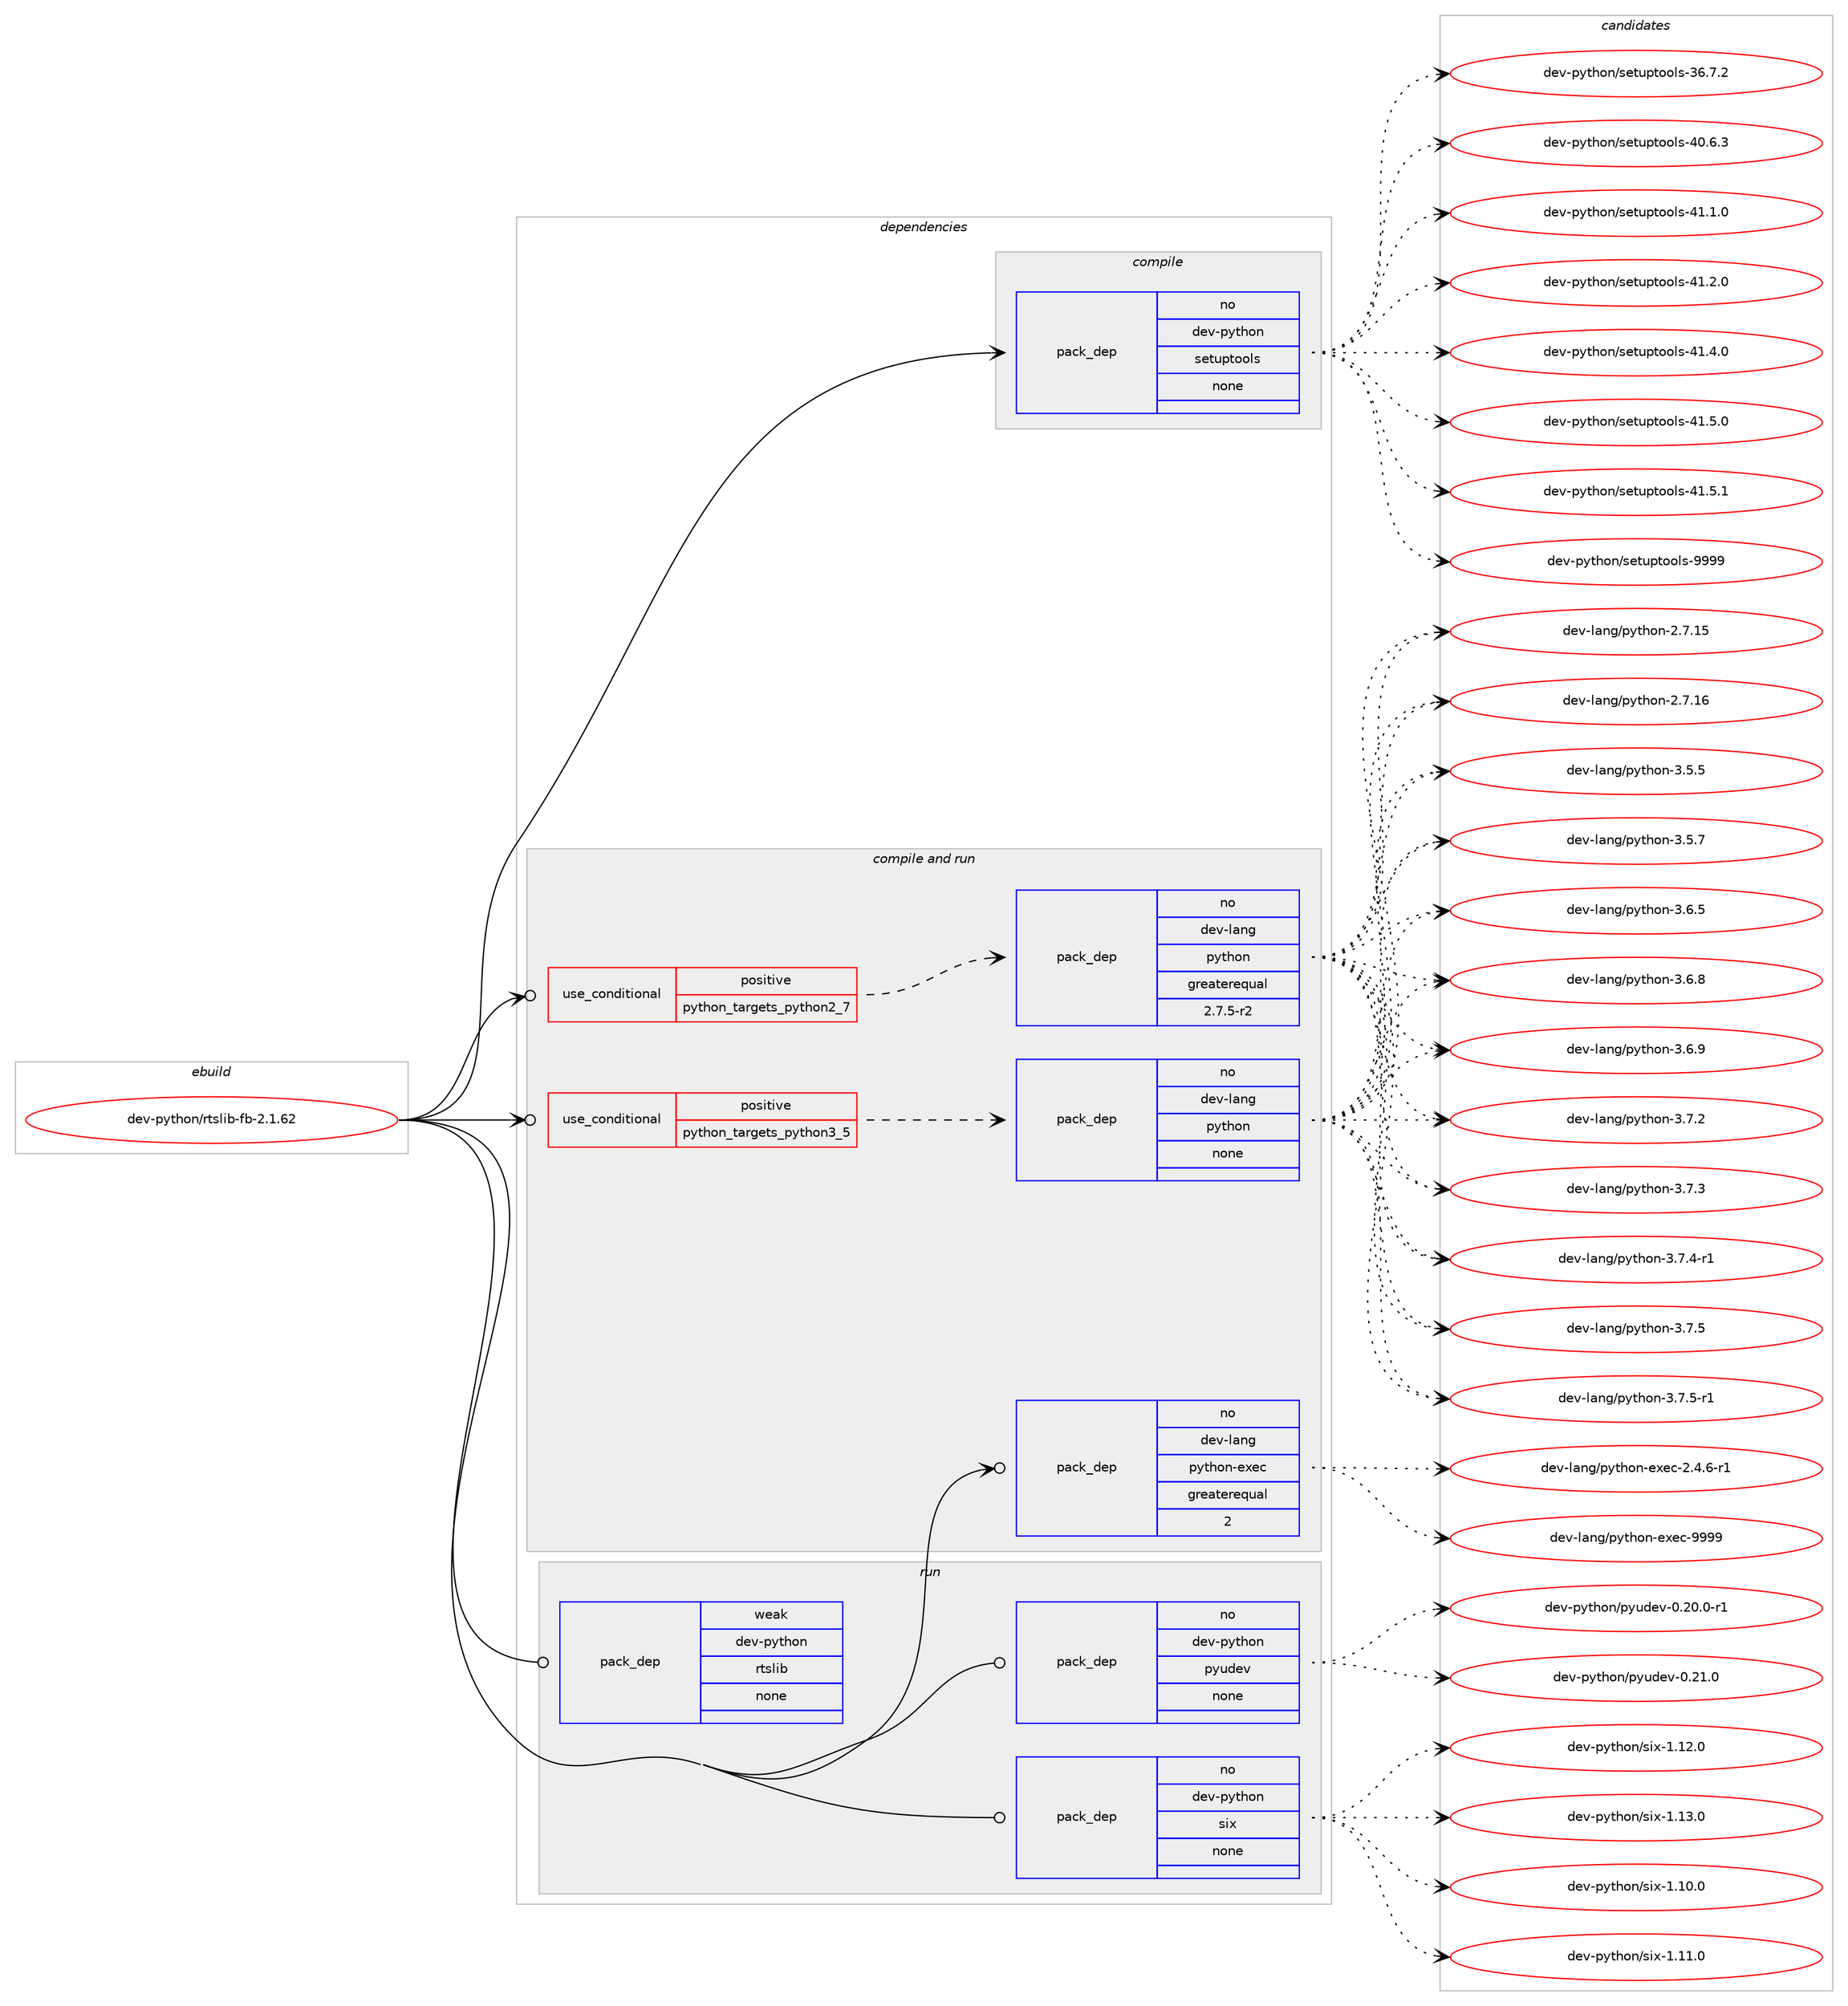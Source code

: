 digraph prolog {

# *************
# Graph options
# *************

newrank=true;
concentrate=true;
compound=true;
graph [rankdir=LR,fontname=Helvetica,fontsize=10,ranksep=1.5];#, ranksep=2.5, nodesep=0.2];
edge  [arrowhead=vee];
node  [fontname=Helvetica,fontsize=10];

# **********
# The ebuild
# **********

subgraph cluster_leftcol {
color=gray;
rank=same;
label=<<i>ebuild</i>>;
id [label="dev-python/rtslib-fb-2.1.62", color=red, width=4, href="../dev-python/rtslib-fb-2.1.62.svg"];
}

# ****************
# The dependencies
# ****************

subgraph cluster_midcol {
color=gray;
label=<<i>dependencies</i>>;
subgraph cluster_compile {
fillcolor="#eeeeee";
style=filled;
label=<<i>compile</i>>;
subgraph pack475249 {
dependency636068 [label=<<TABLE BORDER="0" CELLBORDER="1" CELLSPACING="0" CELLPADDING="4" WIDTH="220"><TR><TD ROWSPAN="6" CELLPADDING="30">pack_dep</TD></TR><TR><TD WIDTH="110">no</TD></TR><TR><TD>dev-python</TD></TR><TR><TD>setuptools</TD></TR><TR><TD>none</TD></TR><TR><TD></TD></TR></TABLE>>, shape=none, color=blue];
}
id:e -> dependency636068:w [weight=20,style="solid",arrowhead="vee"];
}
subgraph cluster_compileandrun {
fillcolor="#eeeeee";
style=filled;
label=<<i>compile and run</i>>;
subgraph cond148938 {
dependency636069 [label=<<TABLE BORDER="0" CELLBORDER="1" CELLSPACING="0" CELLPADDING="4"><TR><TD ROWSPAN="3" CELLPADDING="10">use_conditional</TD></TR><TR><TD>positive</TD></TR><TR><TD>python_targets_python2_7</TD></TR></TABLE>>, shape=none, color=red];
subgraph pack475250 {
dependency636070 [label=<<TABLE BORDER="0" CELLBORDER="1" CELLSPACING="0" CELLPADDING="4" WIDTH="220"><TR><TD ROWSPAN="6" CELLPADDING="30">pack_dep</TD></TR><TR><TD WIDTH="110">no</TD></TR><TR><TD>dev-lang</TD></TR><TR><TD>python</TD></TR><TR><TD>greaterequal</TD></TR><TR><TD>2.7.5-r2</TD></TR></TABLE>>, shape=none, color=blue];
}
dependency636069:e -> dependency636070:w [weight=20,style="dashed",arrowhead="vee"];
}
id:e -> dependency636069:w [weight=20,style="solid",arrowhead="odotvee"];
subgraph cond148939 {
dependency636071 [label=<<TABLE BORDER="0" CELLBORDER="1" CELLSPACING="0" CELLPADDING="4"><TR><TD ROWSPAN="3" CELLPADDING="10">use_conditional</TD></TR><TR><TD>positive</TD></TR><TR><TD>python_targets_python3_5</TD></TR></TABLE>>, shape=none, color=red];
subgraph pack475251 {
dependency636072 [label=<<TABLE BORDER="0" CELLBORDER="1" CELLSPACING="0" CELLPADDING="4" WIDTH="220"><TR><TD ROWSPAN="6" CELLPADDING="30">pack_dep</TD></TR><TR><TD WIDTH="110">no</TD></TR><TR><TD>dev-lang</TD></TR><TR><TD>python</TD></TR><TR><TD>none</TD></TR><TR><TD></TD></TR></TABLE>>, shape=none, color=blue];
}
dependency636071:e -> dependency636072:w [weight=20,style="dashed",arrowhead="vee"];
}
id:e -> dependency636071:w [weight=20,style="solid",arrowhead="odotvee"];
subgraph pack475252 {
dependency636073 [label=<<TABLE BORDER="0" CELLBORDER="1" CELLSPACING="0" CELLPADDING="4" WIDTH="220"><TR><TD ROWSPAN="6" CELLPADDING="30">pack_dep</TD></TR><TR><TD WIDTH="110">no</TD></TR><TR><TD>dev-lang</TD></TR><TR><TD>python-exec</TD></TR><TR><TD>greaterequal</TD></TR><TR><TD>2</TD></TR></TABLE>>, shape=none, color=blue];
}
id:e -> dependency636073:w [weight=20,style="solid",arrowhead="odotvee"];
}
subgraph cluster_run {
fillcolor="#eeeeee";
style=filled;
label=<<i>run</i>>;
subgraph pack475253 {
dependency636074 [label=<<TABLE BORDER="0" CELLBORDER="1" CELLSPACING="0" CELLPADDING="4" WIDTH="220"><TR><TD ROWSPAN="6" CELLPADDING="30">pack_dep</TD></TR><TR><TD WIDTH="110">no</TD></TR><TR><TD>dev-python</TD></TR><TR><TD>pyudev</TD></TR><TR><TD>none</TD></TR><TR><TD></TD></TR></TABLE>>, shape=none, color=blue];
}
id:e -> dependency636074:w [weight=20,style="solid",arrowhead="odot"];
subgraph pack475254 {
dependency636075 [label=<<TABLE BORDER="0" CELLBORDER="1" CELLSPACING="0" CELLPADDING="4" WIDTH="220"><TR><TD ROWSPAN="6" CELLPADDING="30">pack_dep</TD></TR><TR><TD WIDTH="110">no</TD></TR><TR><TD>dev-python</TD></TR><TR><TD>six</TD></TR><TR><TD>none</TD></TR><TR><TD></TD></TR></TABLE>>, shape=none, color=blue];
}
id:e -> dependency636075:w [weight=20,style="solid",arrowhead="odot"];
subgraph pack475255 {
dependency636076 [label=<<TABLE BORDER="0" CELLBORDER="1" CELLSPACING="0" CELLPADDING="4" WIDTH="220"><TR><TD ROWSPAN="6" CELLPADDING="30">pack_dep</TD></TR><TR><TD WIDTH="110">weak</TD></TR><TR><TD>dev-python</TD></TR><TR><TD>rtslib</TD></TR><TR><TD>none</TD></TR><TR><TD></TD></TR></TABLE>>, shape=none, color=blue];
}
id:e -> dependency636076:w [weight=20,style="solid",arrowhead="odot"];
}
}

# **************
# The candidates
# **************

subgraph cluster_choices {
rank=same;
color=gray;
label=<<i>candidates</i>>;

subgraph choice475249 {
color=black;
nodesep=1;
choice100101118451121211161041111104711510111611711211611111110811545515446554650 [label="dev-python/setuptools-36.7.2", color=red, width=4,href="../dev-python/setuptools-36.7.2.svg"];
choice100101118451121211161041111104711510111611711211611111110811545524846544651 [label="dev-python/setuptools-40.6.3", color=red, width=4,href="../dev-python/setuptools-40.6.3.svg"];
choice100101118451121211161041111104711510111611711211611111110811545524946494648 [label="dev-python/setuptools-41.1.0", color=red, width=4,href="../dev-python/setuptools-41.1.0.svg"];
choice100101118451121211161041111104711510111611711211611111110811545524946504648 [label="dev-python/setuptools-41.2.0", color=red, width=4,href="../dev-python/setuptools-41.2.0.svg"];
choice100101118451121211161041111104711510111611711211611111110811545524946524648 [label="dev-python/setuptools-41.4.0", color=red, width=4,href="../dev-python/setuptools-41.4.0.svg"];
choice100101118451121211161041111104711510111611711211611111110811545524946534648 [label="dev-python/setuptools-41.5.0", color=red, width=4,href="../dev-python/setuptools-41.5.0.svg"];
choice100101118451121211161041111104711510111611711211611111110811545524946534649 [label="dev-python/setuptools-41.5.1", color=red, width=4,href="../dev-python/setuptools-41.5.1.svg"];
choice10010111845112121116104111110471151011161171121161111111081154557575757 [label="dev-python/setuptools-9999", color=red, width=4,href="../dev-python/setuptools-9999.svg"];
dependency636068:e -> choice100101118451121211161041111104711510111611711211611111110811545515446554650:w [style=dotted,weight="100"];
dependency636068:e -> choice100101118451121211161041111104711510111611711211611111110811545524846544651:w [style=dotted,weight="100"];
dependency636068:e -> choice100101118451121211161041111104711510111611711211611111110811545524946494648:w [style=dotted,weight="100"];
dependency636068:e -> choice100101118451121211161041111104711510111611711211611111110811545524946504648:w [style=dotted,weight="100"];
dependency636068:e -> choice100101118451121211161041111104711510111611711211611111110811545524946524648:w [style=dotted,weight="100"];
dependency636068:e -> choice100101118451121211161041111104711510111611711211611111110811545524946534648:w [style=dotted,weight="100"];
dependency636068:e -> choice100101118451121211161041111104711510111611711211611111110811545524946534649:w [style=dotted,weight="100"];
dependency636068:e -> choice10010111845112121116104111110471151011161171121161111111081154557575757:w [style=dotted,weight="100"];
}
subgraph choice475250 {
color=black;
nodesep=1;
choice10010111845108971101034711212111610411111045504655464953 [label="dev-lang/python-2.7.15", color=red, width=4,href="../dev-lang/python-2.7.15.svg"];
choice10010111845108971101034711212111610411111045504655464954 [label="dev-lang/python-2.7.16", color=red, width=4,href="../dev-lang/python-2.7.16.svg"];
choice100101118451089711010347112121116104111110455146534653 [label="dev-lang/python-3.5.5", color=red, width=4,href="../dev-lang/python-3.5.5.svg"];
choice100101118451089711010347112121116104111110455146534655 [label="dev-lang/python-3.5.7", color=red, width=4,href="../dev-lang/python-3.5.7.svg"];
choice100101118451089711010347112121116104111110455146544653 [label="dev-lang/python-3.6.5", color=red, width=4,href="../dev-lang/python-3.6.5.svg"];
choice100101118451089711010347112121116104111110455146544656 [label="dev-lang/python-3.6.8", color=red, width=4,href="../dev-lang/python-3.6.8.svg"];
choice100101118451089711010347112121116104111110455146544657 [label="dev-lang/python-3.6.9", color=red, width=4,href="../dev-lang/python-3.6.9.svg"];
choice100101118451089711010347112121116104111110455146554650 [label="dev-lang/python-3.7.2", color=red, width=4,href="../dev-lang/python-3.7.2.svg"];
choice100101118451089711010347112121116104111110455146554651 [label="dev-lang/python-3.7.3", color=red, width=4,href="../dev-lang/python-3.7.3.svg"];
choice1001011184510897110103471121211161041111104551465546524511449 [label="dev-lang/python-3.7.4-r1", color=red, width=4,href="../dev-lang/python-3.7.4-r1.svg"];
choice100101118451089711010347112121116104111110455146554653 [label="dev-lang/python-3.7.5", color=red, width=4,href="../dev-lang/python-3.7.5.svg"];
choice1001011184510897110103471121211161041111104551465546534511449 [label="dev-lang/python-3.7.5-r1", color=red, width=4,href="../dev-lang/python-3.7.5-r1.svg"];
dependency636070:e -> choice10010111845108971101034711212111610411111045504655464953:w [style=dotted,weight="100"];
dependency636070:e -> choice10010111845108971101034711212111610411111045504655464954:w [style=dotted,weight="100"];
dependency636070:e -> choice100101118451089711010347112121116104111110455146534653:w [style=dotted,weight="100"];
dependency636070:e -> choice100101118451089711010347112121116104111110455146534655:w [style=dotted,weight="100"];
dependency636070:e -> choice100101118451089711010347112121116104111110455146544653:w [style=dotted,weight="100"];
dependency636070:e -> choice100101118451089711010347112121116104111110455146544656:w [style=dotted,weight="100"];
dependency636070:e -> choice100101118451089711010347112121116104111110455146544657:w [style=dotted,weight="100"];
dependency636070:e -> choice100101118451089711010347112121116104111110455146554650:w [style=dotted,weight="100"];
dependency636070:e -> choice100101118451089711010347112121116104111110455146554651:w [style=dotted,weight="100"];
dependency636070:e -> choice1001011184510897110103471121211161041111104551465546524511449:w [style=dotted,weight="100"];
dependency636070:e -> choice100101118451089711010347112121116104111110455146554653:w [style=dotted,weight="100"];
dependency636070:e -> choice1001011184510897110103471121211161041111104551465546534511449:w [style=dotted,weight="100"];
}
subgraph choice475251 {
color=black;
nodesep=1;
choice10010111845108971101034711212111610411111045504655464953 [label="dev-lang/python-2.7.15", color=red, width=4,href="../dev-lang/python-2.7.15.svg"];
choice10010111845108971101034711212111610411111045504655464954 [label="dev-lang/python-2.7.16", color=red, width=4,href="../dev-lang/python-2.7.16.svg"];
choice100101118451089711010347112121116104111110455146534653 [label="dev-lang/python-3.5.5", color=red, width=4,href="../dev-lang/python-3.5.5.svg"];
choice100101118451089711010347112121116104111110455146534655 [label="dev-lang/python-3.5.7", color=red, width=4,href="../dev-lang/python-3.5.7.svg"];
choice100101118451089711010347112121116104111110455146544653 [label="dev-lang/python-3.6.5", color=red, width=4,href="../dev-lang/python-3.6.5.svg"];
choice100101118451089711010347112121116104111110455146544656 [label="dev-lang/python-3.6.8", color=red, width=4,href="../dev-lang/python-3.6.8.svg"];
choice100101118451089711010347112121116104111110455146544657 [label="dev-lang/python-3.6.9", color=red, width=4,href="../dev-lang/python-3.6.9.svg"];
choice100101118451089711010347112121116104111110455146554650 [label="dev-lang/python-3.7.2", color=red, width=4,href="../dev-lang/python-3.7.2.svg"];
choice100101118451089711010347112121116104111110455146554651 [label="dev-lang/python-3.7.3", color=red, width=4,href="../dev-lang/python-3.7.3.svg"];
choice1001011184510897110103471121211161041111104551465546524511449 [label="dev-lang/python-3.7.4-r1", color=red, width=4,href="../dev-lang/python-3.7.4-r1.svg"];
choice100101118451089711010347112121116104111110455146554653 [label="dev-lang/python-3.7.5", color=red, width=4,href="../dev-lang/python-3.7.5.svg"];
choice1001011184510897110103471121211161041111104551465546534511449 [label="dev-lang/python-3.7.5-r1", color=red, width=4,href="../dev-lang/python-3.7.5-r1.svg"];
dependency636072:e -> choice10010111845108971101034711212111610411111045504655464953:w [style=dotted,weight="100"];
dependency636072:e -> choice10010111845108971101034711212111610411111045504655464954:w [style=dotted,weight="100"];
dependency636072:e -> choice100101118451089711010347112121116104111110455146534653:w [style=dotted,weight="100"];
dependency636072:e -> choice100101118451089711010347112121116104111110455146534655:w [style=dotted,weight="100"];
dependency636072:e -> choice100101118451089711010347112121116104111110455146544653:w [style=dotted,weight="100"];
dependency636072:e -> choice100101118451089711010347112121116104111110455146544656:w [style=dotted,weight="100"];
dependency636072:e -> choice100101118451089711010347112121116104111110455146544657:w [style=dotted,weight="100"];
dependency636072:e -> choice100101118451089711010347112121116104111110455146554650:w [style=dotted,weight="100"];
dependency636072:e -> choice100101118451089711010347112121116104111110455146554651:w [style=dotted,weight="100"];
dependency636072:e -> choice1001011184510897110103471121211161041111104551465546524511449:w [style=dotted,weight="100"];
dependency636072:e -> choice100101118451089711010347112121116104111110455146554653:w [style=dotted,weight="100"];
dependency636072:e -> choice1001011184510897110103471121211161041111104551465546534511449:w [style=dotted,weight="100"];
}
subgraph choice475252 {
color=black;
nodesep=1;
choice10010111845108971101034711212111610411111045101120101994550465246544511449 [label="dev-lang/python-exec-2.4.6-r1", color=red, width=4,href="../dev-lang/python-exec-2.4.6-r1.svg"];
choice10010111845108971101034711212111610411111045101120101994557575757 [label="dev-lang/python-exec-9999", color=red, width=4,href="../dev-lang/python-exec-9999.svg"];
dependency636073:e -> choice10010111845108971101034711212111610411111045101120101994550465246544511449:w [style=dotted,weight="100"];
dependency636073:e -> choice10010111845108971101034711212111610411111045101120101994557575757:w [style=dotted,weight="100"];
}
subgraph choice475253 {
color=black;
nodesep=1;
choice1001011184511212111610411111047112121117100101118454846504846484511449 [label="dev-python/pyudev-0.20.0-r1", color=red, width=4,href="../dev-python/pyudev-0.20.0-r1.svg"];
choice100101118451121211161041111104711212111710010111845484650494648 [label="dev-python/pyudev-0.21.0", color=red, width=4,href="../dev-python/pyudev-0.21.0.svg"];
dependency636074:e -> choice1001011184511212111610411111047112121117100101118454846504846484511449:w [style=dotted,weight="100"];
dependency636074:e -> choice100101118451121211161041111104711212111710010111845484650494648:w [style=dotted,weight="100"];
}
subgraph choice475254 {
color=black;
nodesep=1;
choice100101118451121211161041111104711510512045494649484648 [label="dev-python/six-1.10.0", color=red, width=4,href="../dev-python/six-1.10.0.svg"];
choice100101118451121211161041111104711510512045494649494648 [label="dev-python/six-1.11.0", color=red, width=4,href="../dev-python/six-1.11.0.svg"];
choice100101118451121211161041111104711510512045494649504648 [label="dev-python/six-1.12.0", color=red, width=4,href="../dev-python/six-1.12.0.svg"];
choice100101118451121211161041111104711510512045494649514648 [label="dev-python/six-1.13.0", color=red, width=4,href="../dev-python/six-1.13.0.svg"];
dependency636075:e -> choice100101118451121211161041111104711510512045494649484648:w [style=dotted,weight="100"];
dependency636075:e -> choice100101118451121211161041111104711510512045494649494648:w [style=dotted,weight="100"];
dependency636075:e -> choice100101118451121211161041111104711510512045494649504648:w [style=dotted,weight="100"];
dependency636075:e -> choice100101118451121211161041111104711510512045494649514648:w [style=dotted,weight="100"];
}
subgraph choice475255 {
color=black;
nodesep=1;
}
}

}
